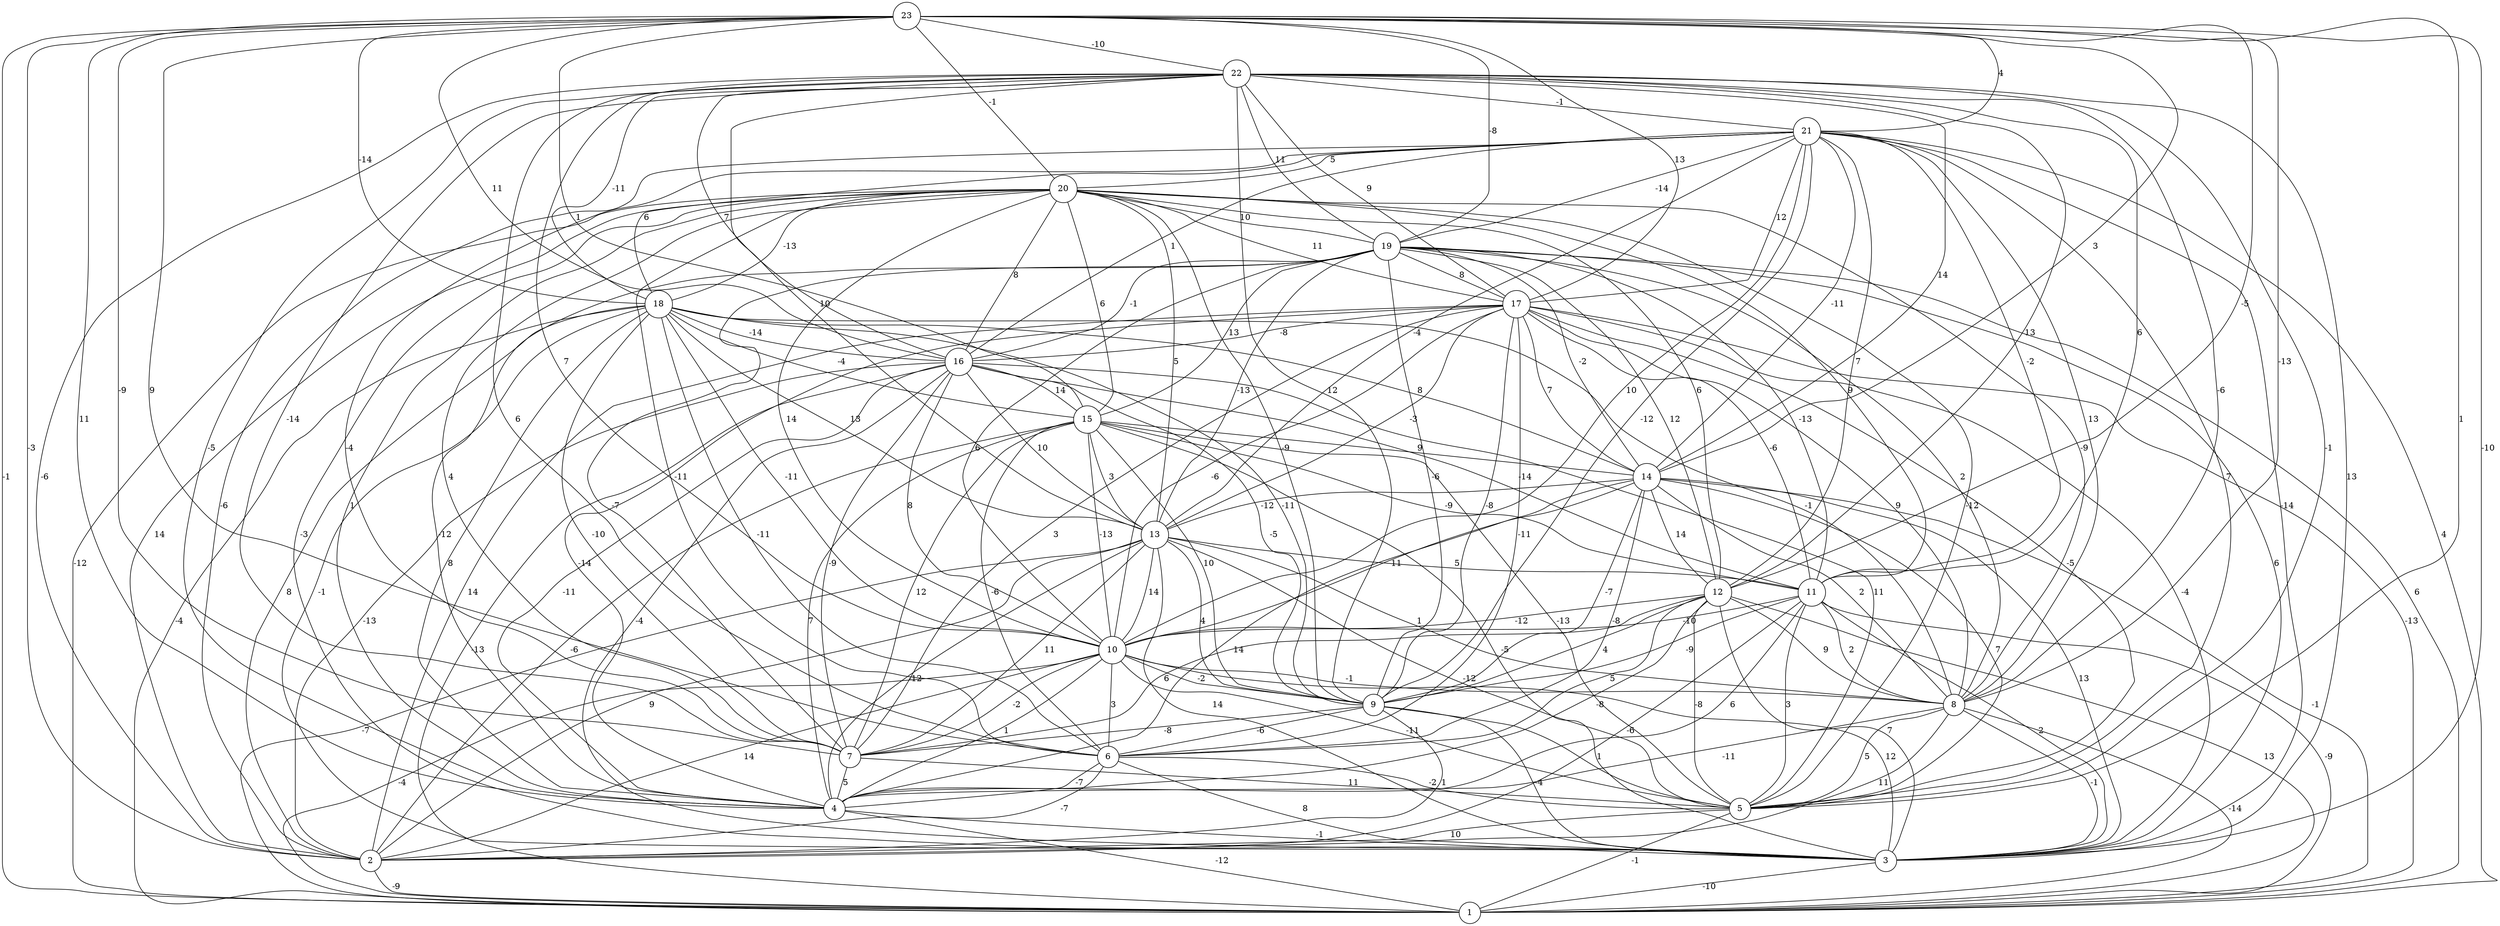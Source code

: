 graph { 
	 fontname="Helvetica,Arial,sans-serif" 
	 node [shape = circle]; 
	 23 -- 1 [label = "-1"];
	 23 -- 2 [label = "-3"];
	 23 -- 3 [label = "-10"];
	 23 -- 4 [label = "11"];
	 23 -- 5 [label = "1"];
	 23 -- 6 [label = "9"];
	 23 -- 7 [label = "-9"];
	 23 -- 8 [label = "-13"];
	 23 -- 12 [label = "-5"];
	 23 -- 14 [label = "3"];
	 23 -- 15 [label = "1"];
	 23 -- 16 [label = "11"];
	 23 -- 17 [label = "13"];
	 23 -- 18 [label = "-14"];
	 23 -- 19 [label = "-8"];
	 23 -- 20 [label = "-1"];
	 23 -- 21 [label = "4"];
	 23 -- 22 [label = "-10"];
	 22 -- 2 [label = "-6"];
	 22 -- 3 [label = "13"];
	 22 -- 4 [label = "-5"];
	 22 -- 5 [label = "-1"];
	 22 -- 6 [label = "6"];
	 22 -- 7 [label = "-14"];
	 22 -- 8 [label = "-6"];
	 22 -- 9 [label = "12"];
	 22 -- 10 [label = "7"];
	 22 -- 11 [label = "6"];
	 22 -- 12 [label = "13"];
	 22 -- 13 [label = "10"];
	 22 -- 14 [label = "14"];
	 22 -- 16 [label = "7"];
	 22 -- 17 [label = "9"];
	 22 -- 18 [label = "-11"];
	 22 -- 19 [label = "11"];
	 22 -- 21 [label = "-1"];
	 21 -- 1 [label = "4"];
	 21 -- 2 [label = "-6"];
	 21 -- 3 [label = "-14"];
	 21 -- 5 [label = "7"];
	 21 -- 7 [label = "-4"];
	 21 -- 8 [label = "13"];
	 21 -- 9 [label = "-12"];
	 21 -- 10 [label = "10"];
	 21 -- 11 [label = "-2"];
	 21 -- 12 [label = "7"];
	 21 -- 13 [label = "-4"];
	 21 -- 14 [label = "-11"];
	 21 -- 16 [label = "1"];
	 21 -- 17 [label = "12"];
	 21 -- 18 [label = "6"];
	 21 -- 19 [label = "-14"];
	 21 -- 20 [label = "5"];
	 20 -- 1 [label = "-12"];
	 20 -- 2 [label = "14"];
	 20 -- 3 [label = "-3"];
	 20 -- 4 [label = "1"];
	 20 -- 5 [label = "-12"];
	 20 -- 6 [label = "-11"];
	 20 -- 7 [label = "4"];
	 20 -- 8 [label = "-9"];
	 20 -- 9 [label = "-9"];
	 20 -- 10 [label = "14"];
	 20 -- 11 [label = "9"];
	 20 -- 12 [label = "6"];
	 20 -- 13 [label = "5"];
	 20 -- 15 [label = "6"];
	 20 -- 16 [label = "8"];
	 20 -- 17 [label = "11"];
	 20 -- 18 [label = "-13"];
	 20 -- 19 [label = "10"];
	 19 -- 1 [label = "6"];
	 19 -- 3 [label = "6"];
	 19 -- 4 [label = "-12"];
	 19 -- 7 [label = "-7"];
	 19 -- 8 [label = "2"];
	 19 -- 9 [label = "-6"];
	 19 -- 10 [label = "6"];
	 19 -- 11 [label = "-13"];
	 19 -- 12 [label = "12"];
	 19 -- 13 [label = "-13"];
	 19 -- 14 [label = "-2"];
	 19 -- 15 [label = "13"];
	 19 -- 16 [label = "-1"];
	 19 -- 17 [label = "8"];
	 18 -- 1 [label = "-4"];
	 18 -- 2 [label = "8"];
	 18 -- 3 [label = "-1"];
	 18 -- 4 [label = "8"];
	 18 -- 6 [label = "-11"];
	 18 -- 7 [label = "-10"];
	 18 -- 8 [label = "-1"];
	 18 -- 9 [label = "-11"];
	 18 -- 10 [label = "-11"];
	 18 -- 13 [label = "13"];
	 18 -- 14 [label = "8"];
	 18 -- 15 [label = "-4"];
	 18 -- 16 [label = "-14"];
	 17 -- 1 [label = "-13"];
	 17 -- 2 [label = "14"];
	 17 -- 3 [label = "-4"];
	 17 -- 4 [label = "-14"];
	 17 -- 5 [label = "-5"];
	 17 -- 6 [label = "-11"];
	 17 -- 7 [label = "3"];
	 17 -- 8 [label = "9"];
	 17 -- 9 [label = "-8"];
	 17 -- 10 [label = "-6"];
	 17 -- 11 [label = "-6"];
	 17 -- 13 [label = "-3"];
	 17 -- 14 [label = "7"];
	 17 -- 16 [label = "-8"];
	 16 -- 1 [label = "-13"];
	 16 -- 2 [label = "-13"];
	 16 -- 3 [label = "-4"];
	 16 -- 4 [label = "-11"];
	 16 -- 5 [label = "11"];
	 16 -- 7 [label = "-9"];
	 16 -- 9 [label = "-5"];
	 16 -- 10 [label = "8"];
	 16 -- 11 [label = "-14"];
	 16 -- 13 [label = "10"];
	 16 -- 15 [label = "14"];
	 15 -- 2 [label = "-6"];
	 15 -- 3 [label = "-5"];
	 15 -- 4 [label = "7"];
	 15 -- 5 [label = "-13"];
	 15 -- 6 [label = "-6"];
	 15 -- 7 [label = "12"];
	 15 -- 9 [label = "10"];
	 15 -- 10 [label = "-13"];
	 15 -- 11 [label = "-9"];
	 15 -- 13 [label = "3"];
	 15 -- 14 [label = "9"];
	 14 -- 1 [label = "-1"];
	 14 -- 3 [label = "13"];
	 14 -- 4 [label = "14"];
	 14 -- 5 [label = "7"];
	 14 -- 6 [label = "-8"];
	 14 -- 8 [label = "2"];
	 14 -- 9 [label = "-7"];
	 14 -- 10 [label = "11"];
	 14 -- 12 [label = "14"];
	 14 -- 13 [label = "-12"];
	 13 -- 1 [label = "-7"];
	 13 -- 2 [label = "9"];
	 13 -- 3 [label = "14"];
	 13 -- 4 [label = "-12"];
	 13 -- 5 [label = "-12"];
	 13 -- 7 [label = "11"];
	 13 -- 8 [label = "1"];
	 13 -- 9 [label = "4"];
	 13 -- 10 [label = "14"];
	 13 -- 11 [label = "5"];
	 12 -- 1 [label = "13"];
	 12 -- 3 [label = "7"];
	 12 -- 4 [label = "-8"];
	 12 -- 5 [label = "-8"];
	 12 -- 6 [label = "5"];
	 12 -- 7 [label = "6"];
	 12 -- 8 [label = "9"];
	 12 -- 9 [label = "4"];
	 12 -- 10 [label = "-12"];
	 11 -- 1 [label = "-9"];
	 11 -- 2 [label = "-6"];
	 11 -- 3 [label = "2"];
	 11 -- 4 [label = "6"];
	 11 -- 5 [label = "3"];
	 11 -- 8 [label = "2"];
	 11 -- 9 [label = "-9"];
	 11 -- 10 [label = "-10"];
	 10 -- 1 [label = "-4"];
	 10 -- 2 [label = "14"];
	 10 -- 3 [label = "12"];
	 10 -- 4 [label = "1"];
	 10 -- 5 [label = "-11"];
	 10 -- 6 [label = "3"];
	 10 -- 7 [label = "-2"];
	 10 -- 8 [label = "-1"];
	 10 -- 9 [label = "-2"];
	 9 -- 2 [label = "1"];
	 9 -- 3 [label = "-4"];
	 9 -- 5 [label = "1"];
	 9 -- 6 [label = "-6"];
	 9 -- 7 [label = "-8"];
	 8 -- 1 [label = "-14"];
	 8 -- 2 [label = "11"];
	 8 -- 3 [label = "-1"];
	 8 -- 4 [label = "-11"];
	 8 -- 5 [label = "5"];
	 7 -- 4 [label = "5"];
	 7 -- 5 [label = "11"];
	 6 -- 2 [label = "-7"];
	 6 -- 3 [label = "8"];
	 6 -- 4 [label = "-7"];
	 6 -- 5 [label = "-2"];
	 5 -- 1 [label = "-1"];
	 5 -- 2 [label = "10"];
	 4 -- 1 [label = "-12"];
	 4 -- 3 [label = "-1"];
	 3 -- 1 [label = "-10"];
	 2 -- 1 [label = "-9"];
	 1;
	 2;
	 3;
	 4;
	 5;
	 6;
	 7;
	 8;
	 9;
	 10;
	 11;
	 12;
	 13;
	 14;
	 15;
	 16;
	 17;
	 18;
	 19;
	 20;
	 21;
	 22;
	 23;
}
